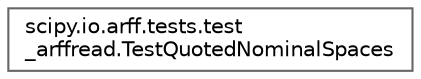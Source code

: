 digraph "Graphical Class Hierarchy"
{
 // LATEX_PDF_SIZE
  bgcolor="transparent";
  edge [fontname=Helvetica,fontsize=10,labelfontname=Helvetica,labelfontsize=10];
  node [fontname=Helvetica,fontsize=10,shape=box,height=0.2,width=0.4];
  rankdir="LR";
  Node0 [id="Node000000",label="scipy.io.arff.tests.test\l_arffread.TestQuotedNominalSpaces",height=0.2,width=0.4,color="grey40", fillcolor="white", style="filled",URL="$d3/d80/classscipy_1_1io_1_1arff_1_1tests_1_1test__arffread_1_1TestQuotedNominalSpaces.html",tooltip=" "];
}
